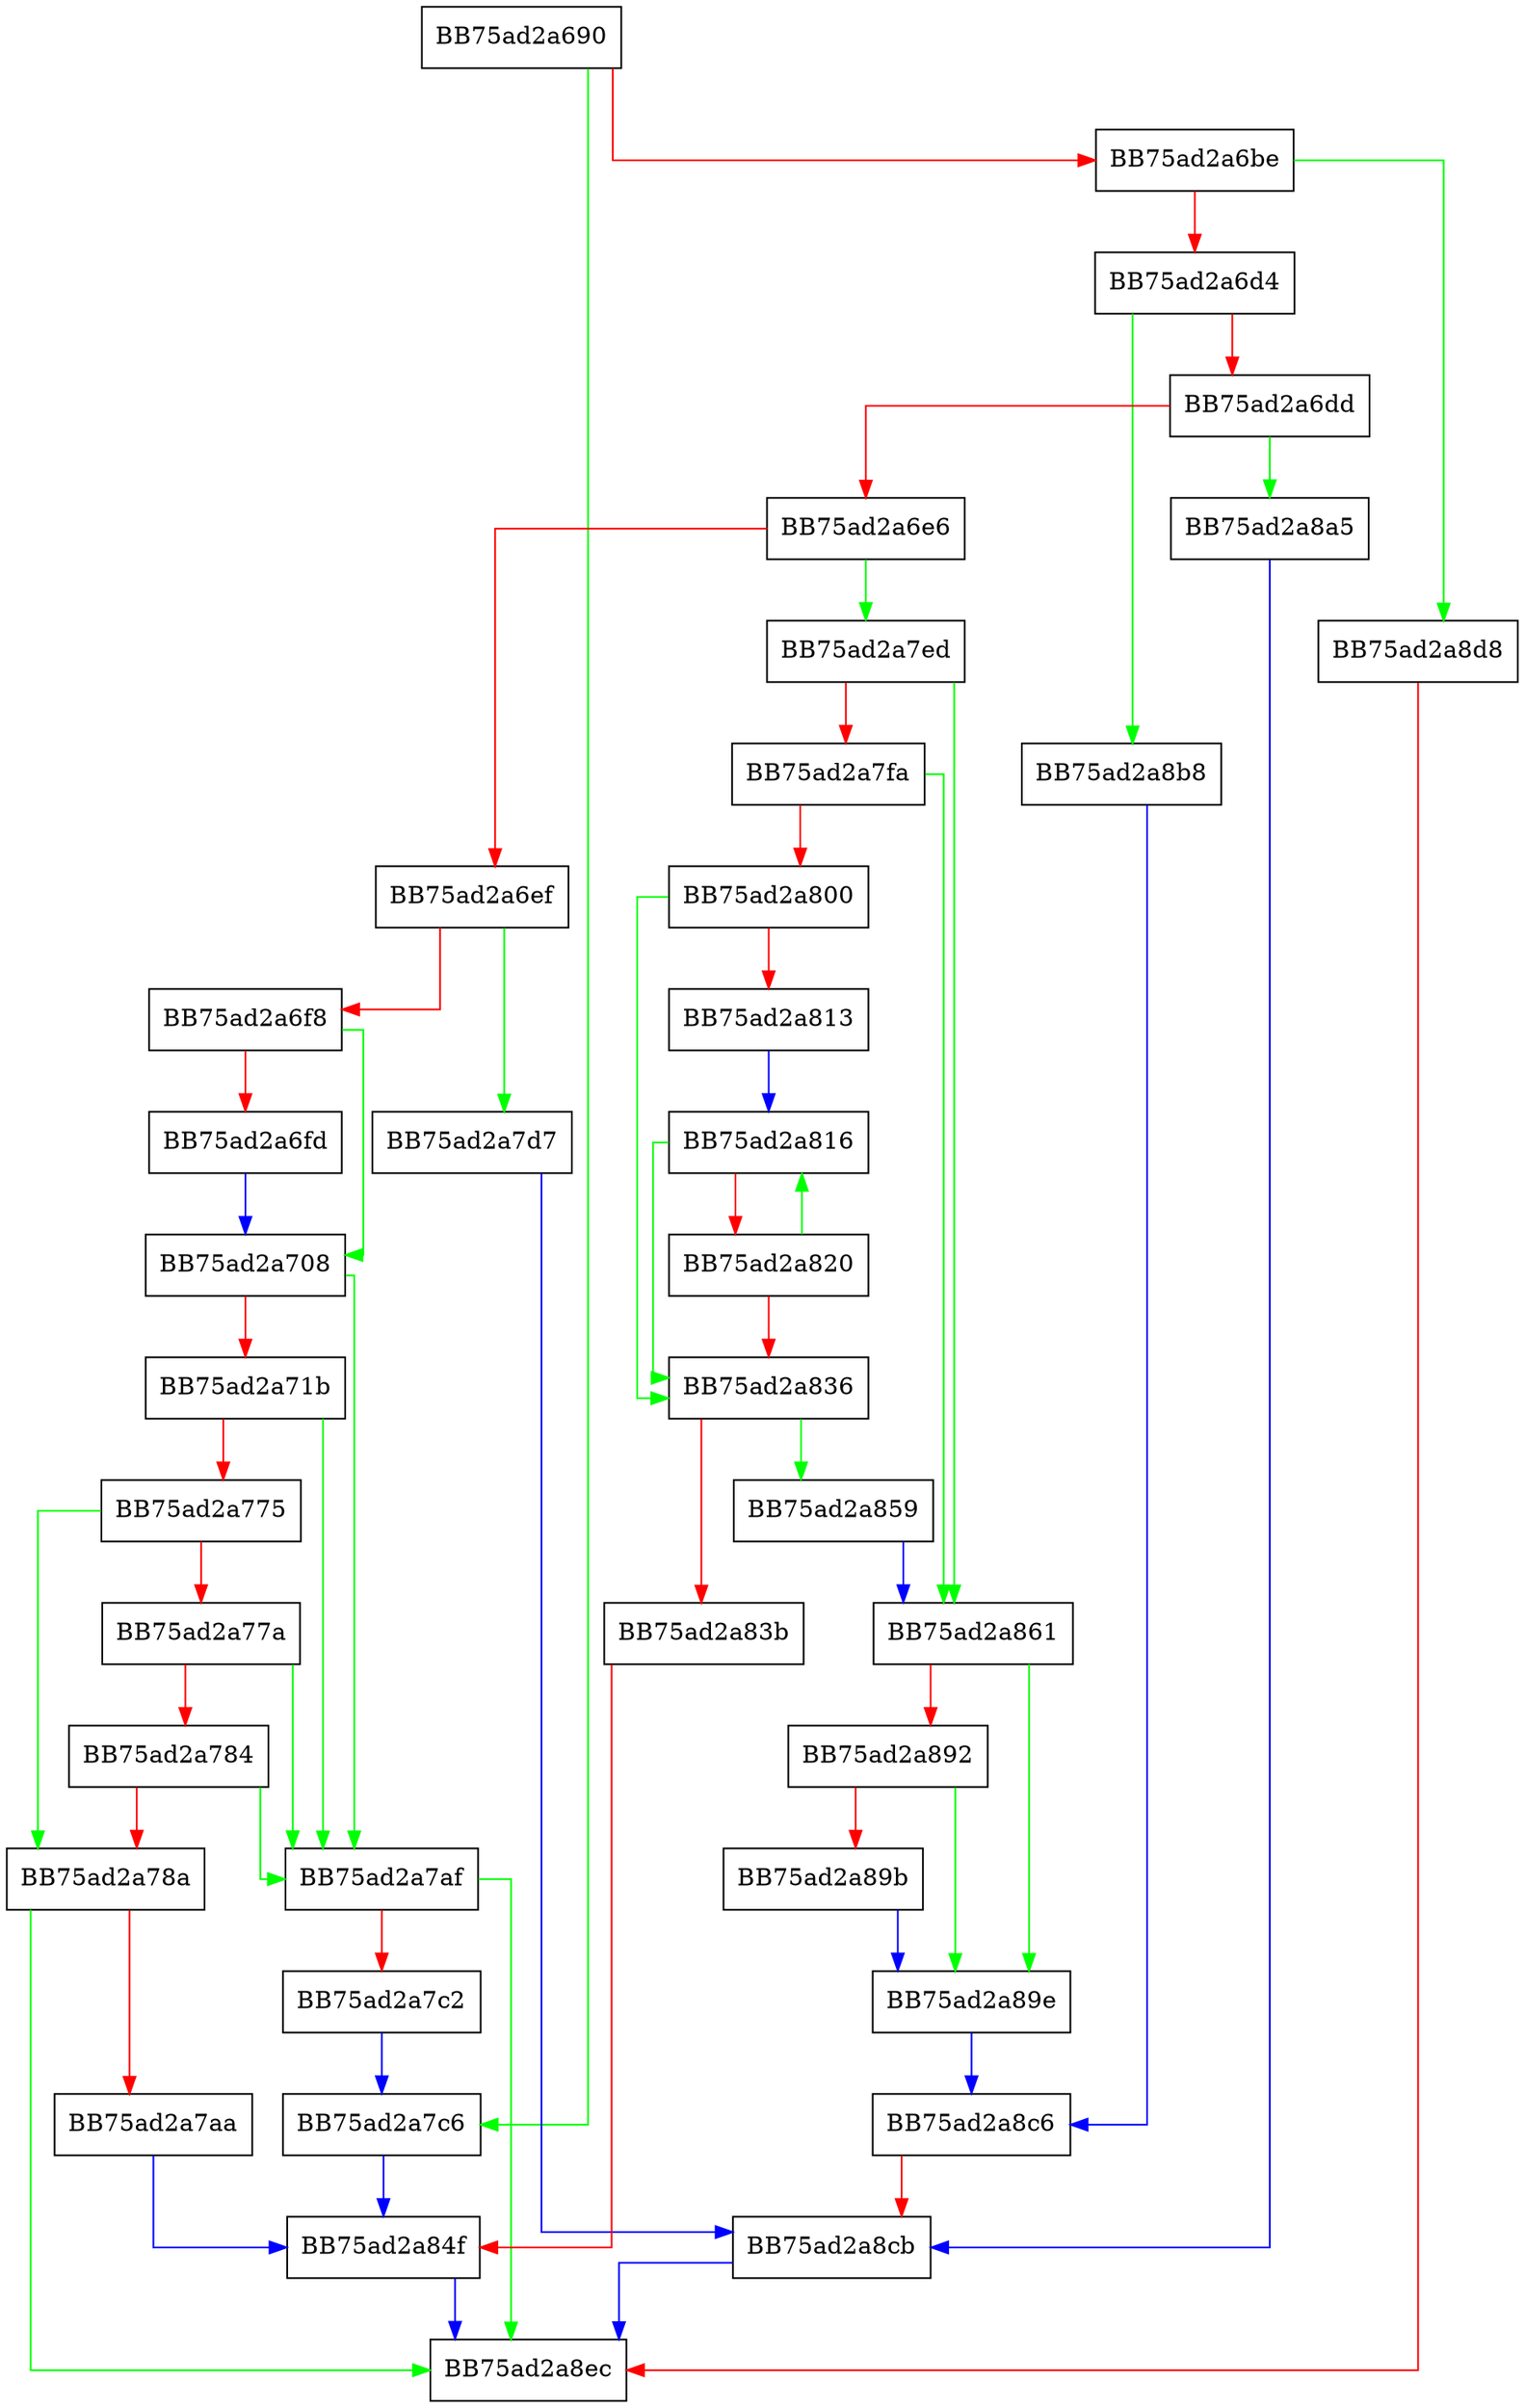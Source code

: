 digraph format_perl {
  node [shape="box"];
  graph [splines=ortho];
  BB75ad2a690 -> BB75ad2a7c6 [color="green"];
  BB75ad2a690 -> BB75ad2a6be [color="red"];
  BB75ad2a6be -> BB75ad2a8d8 [color="green"];
  BB75ad2a6be -> BB75ad2a6d4 [color="red"];
  BB75ad2a6d4 -> BB75ad2a8b8 [color="green"];
  BB75ad2a6d4 -> BB75ad2a6dd [color="red"];
  BB75ad2a6dd -> BB75ad2a8a5 [color="green"];
  BB75ad2a6dd -> BB75ad2a6e6 [color="red"];
  BB75ad2a6e6 -> BB75ad2a7ed [color="green"];
  BB75ad2a6e6 -> BB75ad2a6ef [color="red"];
  BB75ad2a6ef -> BB75ad2a7d7 [color="green"];
  BB75ad2a6ef -> BB75ad2a6f8 [color="red"];
  BB75ad2a6f8 -> BB75ad2a708 [color="green"];
  BB75ad2a6f8 -> BB75ad2a6fd [color="red"];
  BB75ad2a6fd -> BB75ad2a708 [color="blue"];
  BB75ad2a708 -> BB75ad2a7af [color="green"];
  BB75ad2a708 -> BB75ad2a71b [color="red"];
  BB75ad2a71b -> BB75ad2a7af [color="green"];
  BB75ad2a71b -> BB75ad2a775 [color="red"];
  BB75ad2a775 -> BB75ad2a78a [color="green"];
  BB75ad2a775 -> BB75ad2a77a [color="red"];
  BB75ad2a77a -> BB75ad2a7af [color="green"];
  BB75ad2a77a -> BB75ad2a784 [color="red"];
  BB75ad2a784 -> BB75ad2a7af [color="green"];
  BB75ad2a784 -> BB75ad2a78a [color="red"];
  BB75ad2a78a -> BB75ad2a8ec [color="green"];
  BB75ad2a78a -> BB75ad2a7aa [color="red"];
  BB75ad2a7aa -> BB75ad2a84f [color="blue"];
  BB75ad2a7af -> BB75ad2a8ec [color="green"];
  BB75ad2a7af -> BB75ad2a7c2 [color="red"];
  BB75ad2a7c2 -> BB75ad2a7c6 [color="blue"];
  BB75ad2a7c6 -> BB75ad2a84f [color="blue"];
  BB75ad2a7d7 -> BB75ad2a8cb [color="blue"];
  BB75ad2a7ed -> BB75ad2a861 [color="green"];
  BB75ad2a7ed -> BB75ad2a7fa [color="red"];
  BB75ad2a7fa -> BB75ad2a861 [color="green"];
  BB75ad2a7fa -> BB75ad2a800 [color="red"];
  BB75ad2a800 -> BB75ad2a836 [color="green"];
  BB75ad2a800 -> BB75ad2a813 [color="red"];
  BB75ad2a813 -> BB75ad2a816 [color="blue"];
  BB75ad2a816 -> BB75ad2a836 [color="green"];
  BB75ad2a816 -> BB75ad2a820 [color="red"];
  BB75ad2a820 -> BB75ad2a816 [color="green"];
  BB75ad2a820 -> BB75ad2a836 [color="red"];
  BB75ad2a836 -> BB75ad2a859 [color="green"];
  BB75ad2a836 -> BB75ad2a83b [color="red"];
  BB75ad2a83b -> BB75ad2a84f [color="red"];
  BB75ad2a84f -> BB75ad2a8ec [color="blue"];
  BB75ad2a859 -> BB75ad2a861 [color="blue"];
  BB75ad2a861 -> BB75ad2a89e [color="green"];
  BB75ad2a861 -> BB75ad2a892 [color="red"];
  BB75ad2a892 -> BB75ad2a89e [color="green"];
  BB75ad2a892 -> BB75ad2a89b [color="red"];
  BB75ad2a89b -> BB75ad2a89e [color="blue"];
  BB75ad2a89e -> BB75ad2a8c6 [color="blue"];
  BB75ad2a8a5 -> BB75ad2a8cb [color="blue"];
  BB75ad2a8b8 -> BB75ad2a8c6 [color="blue"];
  BB75ad2a8c6 -> BB75ad2a8cb [color="red"];
  BB75ad2a8cb -> BB75ad2a8ec [color="blue"];
  BB75ad2a8d8 -> BB75ad2a8ec [color="red"];
}